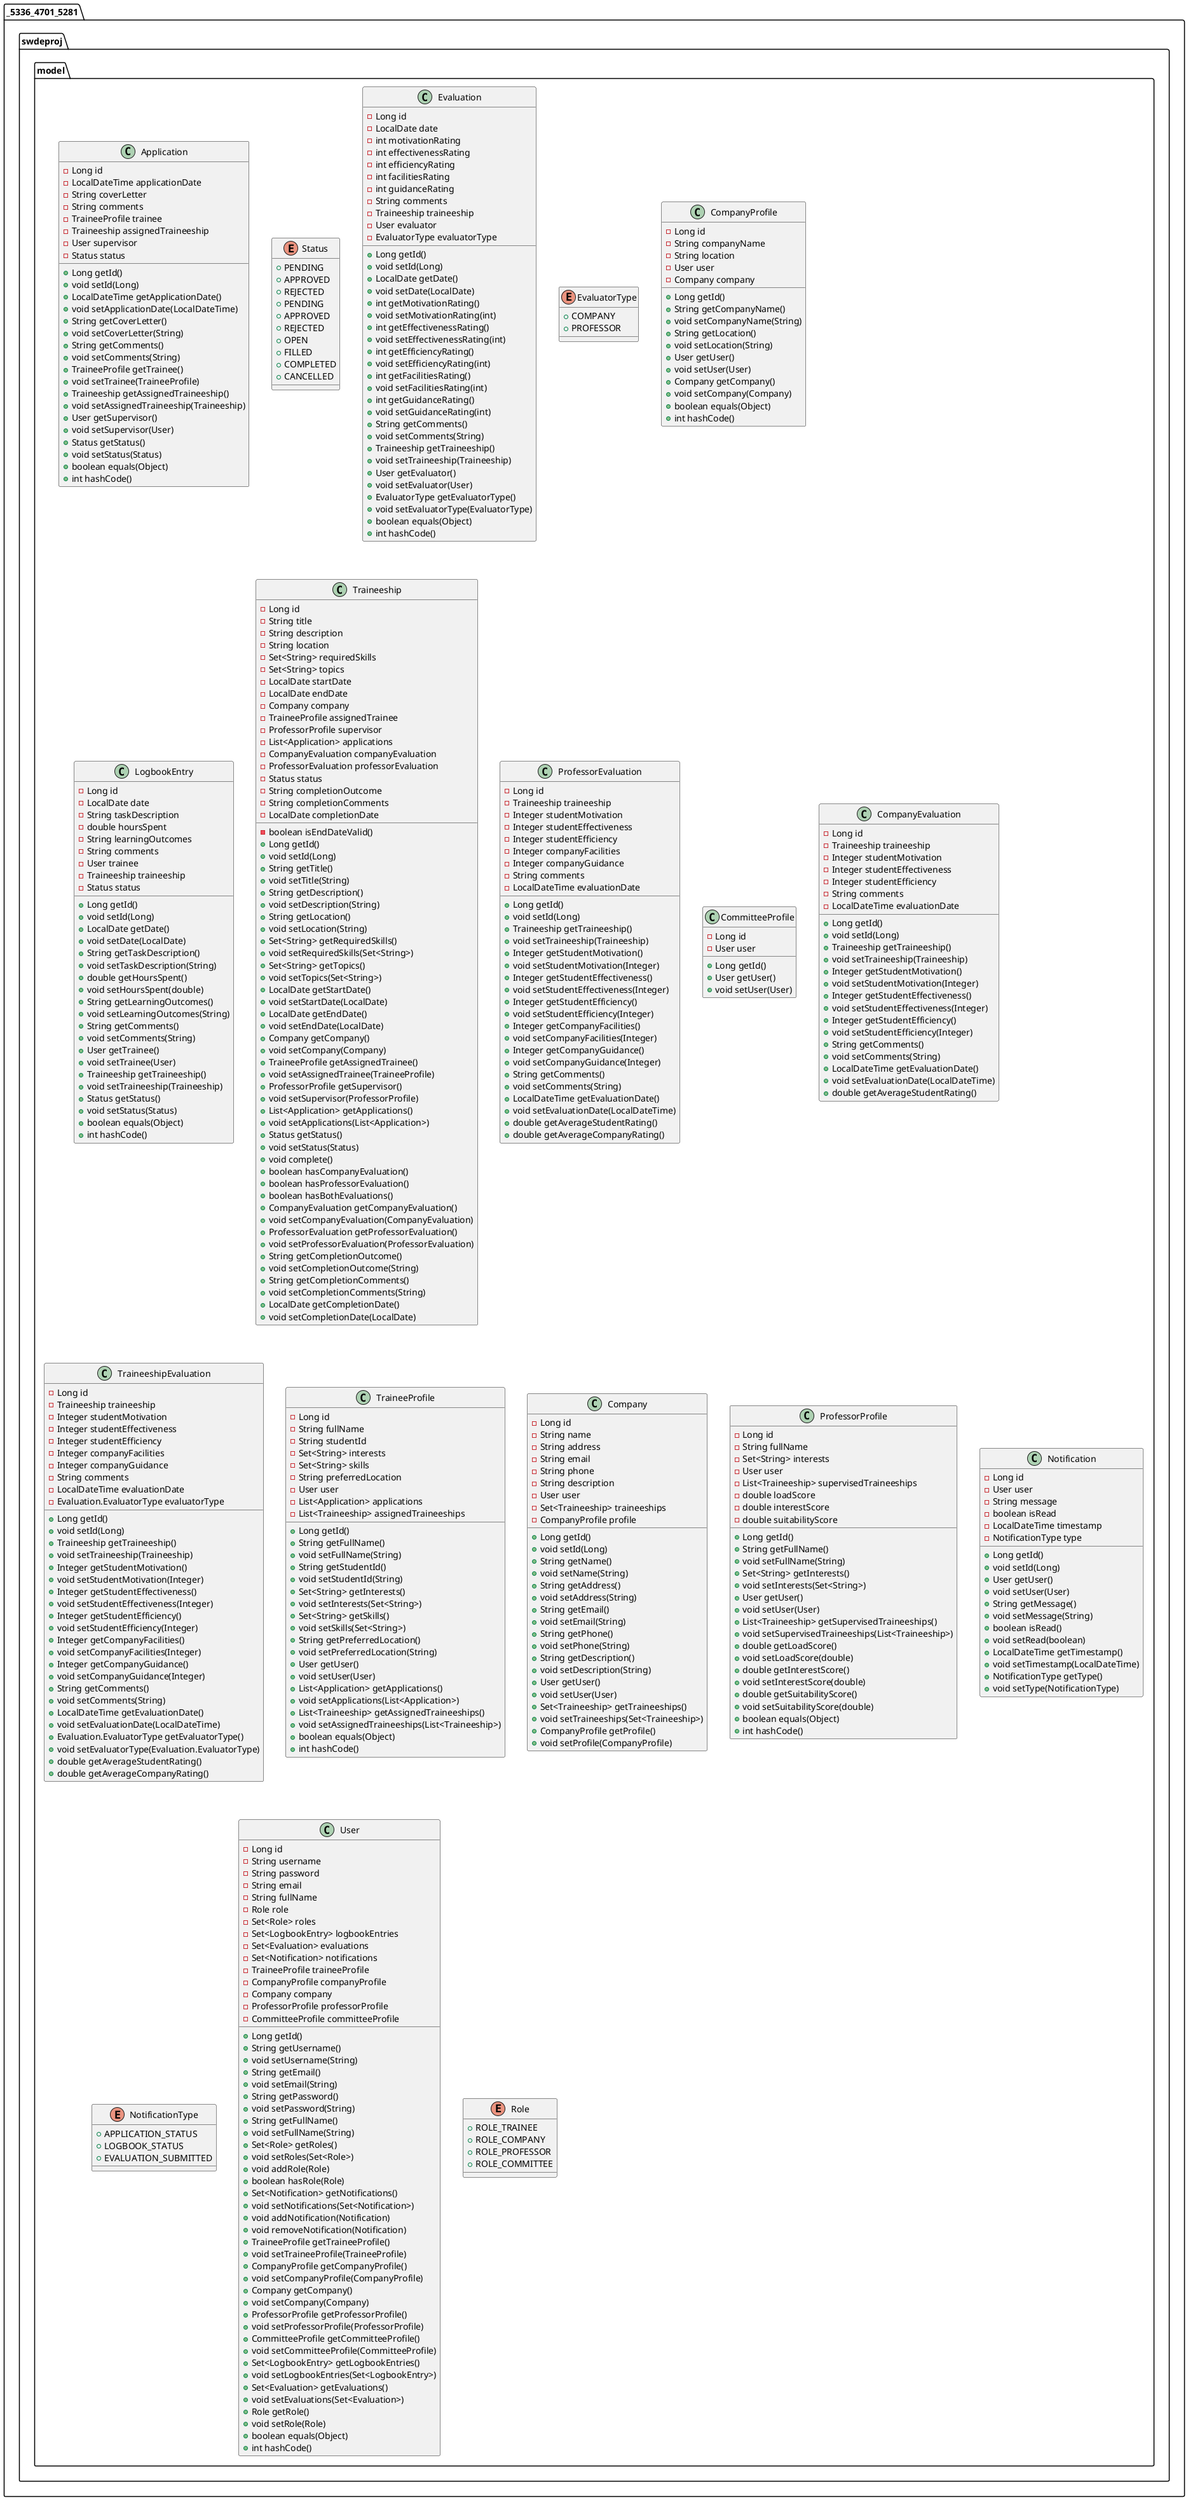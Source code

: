 @startuml
class _5336_4701_5281.swdeproj.model.Application {
- Long id
- LocalDateTime applicationDate
- String coverLetter
- String comments
- TraineeProfile trainee
- Traineeship assignedTraineeship
- User supervisor
- Status status
+ Long getId()
+ void setId(Long)
+ LocalDateTime getApplicationDate()
+ void setApplicationDate(LocalDateTime)
+ String getCoverLetter()
+ void setCoverLetter(String)
+ String getComments()
+ void setComments(String)
+ TraineeProfile getTrainee()
+ void setTrainee(TraineeProfile)
+ Traineeship getAssignedTraineeship()
+ void setAssignedTraineeship(Traineeship)
+ User getSupervisor()
+ void setSupervisor(User)
+ Status getStatus()
+ void setStatus(Status)
+ boolean equals(Object)
+ int hashCode()
}


enum _5336_4701_5281.swdeproj.model.Status {
+  PENDING
+  APPROVED
+  REJECTED
}

class _5336_4701_5281.swdeproj.model.Evaluation {
- Long id
- LocalDate date
- int motivationRating
- int effectivenessRating
- int efficiencyRating
- int facilitiesRating
- int guidanceRating
- String comments
- Traineeship traineeship
- User evaluator
- EvaluatorType evaluatorType
+ Long getId()
+ void setId(Long)
+ LocalDate getDate()
+ void setDate(LocalDate)
+ int getMotivationRating()
+ void setMotivationRating(int)
+ int getEffectivenessRating()
+ void setEffectivenessRating(int)
+ int getEfficiencyRating()
+ void setEfficiencyRating(int)
+ int getFacilitiesRating()
+ void setFacilitiesRating(int)
+ int getGuidanceRating()
+ void setGuidanceRating(int)
+ String getComments()
+ void setComments(String)
+ Traineeship getTraineeship()
+ void setTraineeship(Traineeship)
+ User getEvaluator()
+ void setEvaluator(User)
+ EvaluatorType getEvaluatorType()
+ void setEvaluatorType(EvaluatorType)
+ boolean equals(Object)
+ int hashCode()
}


enum _5336_4701_5281.swdeproj.model.EvaluatorType {
+  COMPANY
+  PROFESSOR
}

class _5336_4701_5281.swdeproj.model.CompanyProfile {
- Long id
- String companyName
- String location
- User user
- Company company
+ Long getId()
+ String getCompanyName()
+ void setCompanyName(String)
+ String getLocation()
+ void setLocation(String)
+ User getUser()
+ void setUser(User)
+ Company getCompany()
+ void setCompany(Company)
+ boolean equals(Object)
+ int hashCode()
}


class _5336_4701_5281.swdeproj.model.LogbookEntry {
- Long id
- LocalDate date
- String taskDescription
- double hoursSpent
- String learningOutcomes
- String comments
- User trainee
- Traineeship traineeship
- Status status
+ Long getId()
+ void setId(Long)
+ LocalDate getDate()
+ void setDate(LocalDate)
+ String getTaskDescription()
+ void setTaskDescription(String)
+ double getHoursSpent()
+ void setHoursSpent(double)
+ String getLearningOutcomes()
+ void setLearningOutcomes(String)
+ String getComments()
+ void setComments(String)
+ User getTrainee()
+ void setTrainee(User)
+ Traineeship getTraineeship()
+ void setTraineeship(Traineeship)
+ Status getStatus()
+ void setStatus(Status)
+ boolean equals(Object)
+ int hashCode()
}


enum _5336_4701_5281.swdeproj.model.Status {
+  PENDING
+  APPROVED
+  REJECTED
}

class _5336_4701_5281.swdeproj.model.Traineeship {
- Long id
- String title
- String description
- String location
- Set<String> requiredSkills
- Set<String> topics
- LocalDate startDate
- LocalDate endDate
- Company company
- TraineeProfile assignedTrainee
- ProfessorProfile supervisor
- List<Application> applications
- CompanyEvaluation companyEvaluation
- ProfessorEvaluation professorEvaluation
- Status status
- String completionOutcome
- String completionComments
- LocalDate completionDate
- boolean isEndDateValid()
+ Long getId()
+ void setId(Long)
+ String getTitle()
+ void setTitle(String)
+ String getDescription()
+ void setDescription(String)
+ String getLocation()
+ void setLocation(String)
+ Set<String> getRequiredSkills()
+ void setRequiredSkills(Set<String>)
+ Set<String> getTopics()
+ void setTopics(Set<String>)
+ LocalDate getStartDate()
+ void setStartDate(LocalDate)
+ LocalDate getEndDate()
+ void setEndDate(LocalDate)
+ Company getCompany()
+ void setCompany(Company)
+ TraineeProfile getAssignedTrainee()
+ void setAssignedTrainee(TraineeProfile)
+ ProfessorProfile getSupervisor()
+ void setSupervisor(ProfessorProfile)
+ List<Application> getApplications()
+ void setApplications(List<Application>)
+ Status getStatus()
+ void setStatus(Status)
+ void complete()
+ boolean hasCompanyEvaluation()
+ boolean hasProfessorEvaluation()
+ boolean hasBothEvaluations()
+ CompanyEvaluation getCompanyEvaluation()
+ void setCompanyEvaluation(CompanyEvaluation)
+ ProfessorEvaluation getProfessorEvaluation()
+ void setProfessorEvaluation(ProfessorEvaluation)
+ String getCompletionOutcome()
+ void setCompletionOutcome(String)
+ String getCompletionComments()
+ void setCompletionComments(String)
+ LocalDate getCompletionDate()
+ void setCompletionDate(LocalDate)
}


enum _5336_4701_5281.swdeproj.model.Status {
+  OPEN
+  FILLED
+  COMPLETED
+  CANCELLED
}

class _5336_4701_5281.swdeproj.model.ProfessorEvaluation {
- Long id
- Traineeship traineeship
- Integer studentMotivation
- Integer studentEffectiveness
- Integer studentEfficiency
- Integer companyFacilities
- Integer companyGuidance
- String comments
- LocalDateTime evaluationDate
+ Long getId()
+ void setId(Long)
+ Traineeship getTraineeship()
+ void setTraineeship(Traineeship)
+ Integer getStudentMotivation()
+ void setStudentMotivation(Integer)
+ Integer getStudentEffectiveness()
+ void setStudentEffectiveness(Integer)
+ Integer getStudentEfficiency()
+ void setStudentEfficiency(Integer)
+ Integer getCompanyFacilities()
+ void setCompanyFacilities(Integer)
+ Integer getCompanyGuidance()
+ void setCompanyGuidance(Integer)
+ String getComments()
+ void setComments(String)
+ LocalDateTime getEvaluationDate()
+ void setEvaluationDate(LocalDateTime)
+ double getAverageStudentRating()
+ double getAverageCompanyRating()
}


class _5336_4701_5281.swdeproj.model.CommitteeProfile {
- Long id
- User user
+ Long getId()
+ User getUser()
+ void setUser(User)
}


class _5336_4701_5281.swdeproj.model.CompanyEvaluation {
- Long id
- Traineeship traineeship
- Integer studentMotivation
- Integer studentEffectiveness
- Integer studentEfficiency
- String comments
- LocalDateTime evaluationDate
+ Long getId()
+ void setId(Long)
+ Traineeship getTraineeship()
+ void setTraineeship(Traineeship)
+ Integer getStudentMotivation()
+ void setStudentMotivation(Integer)
+ Integer getStudentEffectiveness()
+ void setStudentEffectiveness(Integer)
+ Integer getStudentEfficiency()
+ void setStudentEfficiency(Integer)
+ String getComments()
+ void setComments(String)
+ LocalDateTime getEvaluationDate()
+ void setEvaluationDate(LocalDateTime)
+ double getAverageStudentRating()
}


class _5336_4701_5281.swdeproj.model.TraineeshipEvaluation {
- Long id
- Traineeship traineeship
- Integer studentMotivation
- Integer studentEffectiveness
- Integer studentEfficiency
- Integer companyFacilities
- Integer companyGuidance
- String comments
- LocalDateTime evaluationDate
- Evaluation.EvaluatorType evaluatorType
+ Long getId()
+ void setId(Long)
+ Traineeship getTraineeship()
+ void setTraineeship(Traineeship)
+ Integer getStudentMotivation()
+ void setStudentMotivation(Integer)
+ Integer getStudentEffectiveness()
+ void setStudentEffectiveness(Integer)
+ Integer getStudentEfficiency()
+ void setStudentEfficiency(Integer)
+ Integer getCompanyFacilities()
+ void setCompanyFacilities(Integer)
+ Integer getCompanyGuidance()
+ void setCompanyGuidance(Integer)
+ String getComments()
+ void setComments(String)
+ LocalDateTime getEvaluationDate()
+ void setEvaluationDate(LocalDateTime)
+ Evaluation.EvaluatorType getEvaluatorType()
+ void setEvaluatorType(Evaluation.EvaluatorType)
+ double getAverageStudentRating()
+ double getAverageCompanyRating()
}


class _5336_4701_5281.swdeproj.model.TraineeProfile {
- Long id
- String fullName
- String studentId
- Set<String> interests
- Set<String> skills
- String preferredLocation
- User user
- List<Application> applications
- List<Traineeship> assignedTraineeships
+ Long getId()
+ String getFullName()
+ void setFullName(String)
+ String getStudentId()
+ void setStudentId(String)
+ Set<String> getInterests()
+ void setInterests(Set<String>)
+ Set<String> getSkills()
+ void setSkills(Set<String>)
+ String getPreferredLocation()
+ void setPreferredLocation(String)
+ User getUser()
+ void setUser(User)
+ List<Application> getApplications()
+ void setApplications(List<Application>)
+ List<Traineeship> getAssignedTraineeships()
+ void setAssignedTraineeships(List<Traineeship>)
+ boolean equals(Object)
+ int hashCode()
}


class _5336_4701_5281.swdeproj.model.Company {
- Long id
- String name
- String address
- String email
- String phone
- String description
- User user
- Set<Traineeship> traineeships
- CompanyProfile profile
+ Long getId()
+ void setId(Long)
+ String getName()
+ void setName(String)
+ String getAddress()
+ void setAddress(String)
+ String getEmail()
+ void setEmail(String)
+ String getPhone()
+ void setPhone(String)
+ String getDescription()
+ void setDescription(String)
+ User getUser()
+ void setUser(User)
+ Set<Traineeship> getTraineeships()
+ void setTraineeships(Set<Traineeship>)
+ CompanyProfile getProfile()
+ void setProfile(CompanyProfile)
}


class _5336_4701_5281.swdeproj.model.ProfessorProfile {
- Long id
- String fullName
- Set<String> interests
- User user
- List<Traineeship> supervisedTraineeships
- double loadScore
- double interestScore
- double suitabilityScore
+ Long getId()
+ String getFullName()
+ void setFullName(String)
+ Set<String> getInterests()
+ void setInterests(Set<String>)
+ User getUser()
+ void setUser(User)
+ List<Traineeship> getSupervisedTraineeships()
+ void setSupervisedTraineeships(List<Traineeship>)
+ double getLoadScore()
+ void setLoadScore(double)
+ double getInterestScore()
+ void setInterestScore(double)
+ double getSuitabilityScore()
+ void setSuitabilityScore(double)
+ boolean equals(Object)
+ int hashCode()
}


class _5336_4701_5281.swdeproj.model.Notification {
- Long id
- User user
- String message
- boolean isRead
- LocalDateTime timestamp
- NotificationType type
+ Long getId()
+ void setId(Long)
+ User getUser()
+ void setUser(User)
+ String getMessage()
+ void setMessage(String)
+ boolean isRead()
+ void setRead(boolean)
+ LocalDateTime getTimestamp()
+ void setTimestamp(LocalDateTime)
+ NotificationType getType()
+ void setType(NotificationType)
}


enum _5336_4701_5281.swdeproj.model.NotificationType {
+  APPLICATION_STATUS
+  LOGBOOK_STATUS
+  EVALUATION_SUBMITTED
}

class _5336_4701_5281.swdeproj.model.User {
- Long id
- String username
- String password
- String email
- String fullName
- Role role
- Set<Role> roles
- Set<LogbookEntry> logbookEntries
- Set<Evaluation> evaluations
- Set<Notification> notifications
- TraineeProfile traineeProfile
- CompanyProfile companyProfile
- Company company
- ProfessorProfile professorProfile
- CommitteeProfile committeeProfile
+ Long getId()
+ String getUsername()
+ void setUsername(String)
+ String getEmail()
+ void setEmail(String)
+ String getPassword()
+ void setPassword(String)
+ String getFullName()
+ void setFullName(String)
+ Set<Role> getRoles()
+ void setRoles(Set<Role>)
+ void addRole(Role)
+ boolean hasRole(Role)
+ Set<Notification> getNotifications()
+ void setNotifications(Set<Notification>)
+ void addNotification(Notification)
+ void removeNotification(Notification)
+ TraineeProfile getTraineeProfile()
+ void setTraineeProfile(TraineeProfile)
+ CompanyProfile getCompanyProfile()
+ void setCompanyProfile(CompanyProfile)
+ Company getCompany()
+ void setCompany(Company)
+ ProfessorProfile getProfessorProfile()
+ void setProfessorProfile(ProfessorProfile)
+ CommitteeProfile getCommitteeProfile()
+ void setCommitteeProfile(CommitteeProfile)
+ Set<LogbookEntry> getLogbookEntries()
+ void setLogbookEntries(Set<LogbookEntry>)
+ Set<Evaluation> getEvaluations()
+ void setEvaluations(Set<Evaluation>)
+ Role getRole()
+ void setRole(Role)
+ boolean equals(Object)
+ int hashCode()
}


enum _5336_4701_5281.swdeproj.model.Role {
+  ROLE_TRAINEE
+  ROLE_COMPANY
+  ROLE_PROFESSOR
+  ROLE_COMMITTEE
}

@enduml